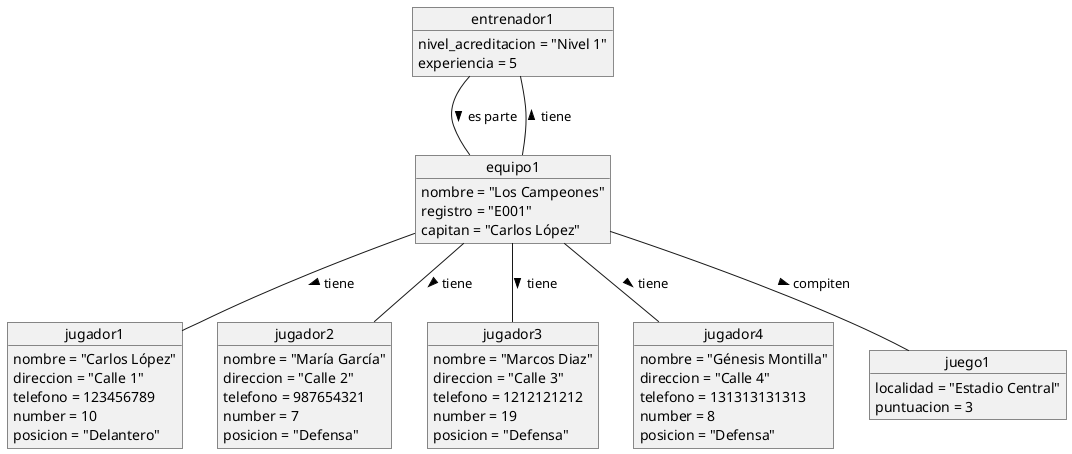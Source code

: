 @startuml Reto04_Objetos

' Definición de objetos


object entrenador1 {
  nivel_acreditacion = "Nivel 1"
  experiencia = 5
}

object jugador1 {
 nombre = "Carlos López"
 direccion = "Calle 1"
 telefono = 123456789  
  number = 10
  posicion = "Delantero"
}

object jugador2 {
nombre = "María García"
direccion = "Calle 2"
telefono = 987654321
  number = 7
  posicion = "Defensa"
}

object jugador3 {
    nombre = "Marcos Diaz"
    direccion = "Calle 3"
    telefono = 1212121212
      number = 19
      posicion = "Defensa"
    }

 object jugador4 {
    nombre = "Génesis Montilla"
    direccion = "Calle 4"
    telefono = 131313131313
    number = 8
    posicion = "Defensa"
    }



object juego1 {
localidad = "Estadio Central"
puntuacion = 3
}

object equipo1 {
  nombre = "Los Campeones"
  registro = "E001"
  capitan = "Carlos López"
}

' Relaciones entre objetos

equipo1 -- jugador1 : tiene >
equipo1 -- jugador2 : tiene >
equipo1 -- jugador3 : tiene >
equipo1 -- jugador4 : tiene >

equipo1 -- juego1 : compiten >


equipo1 -- entrenador1 : tiene >
entrenador1 -- equipo1 : es parte >

@enduml